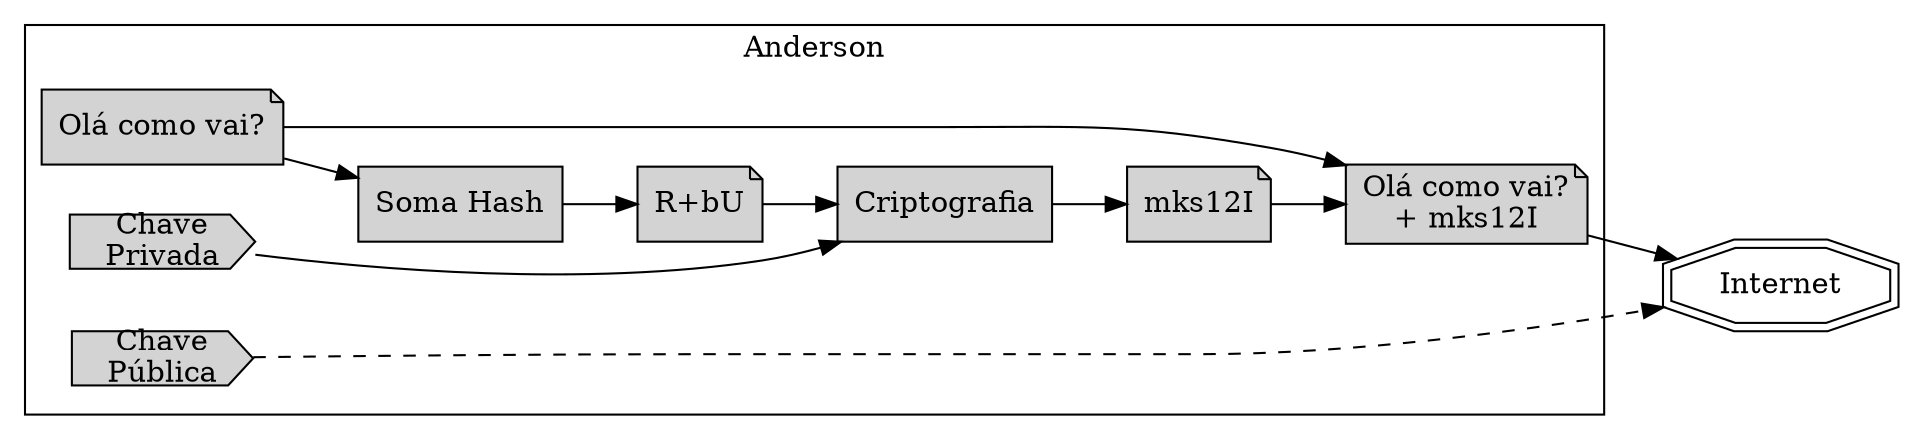 digraph G {
    rankdir="LR";
    resolution=300;

    subgraph cluster_john {
        node [style=filled];
        node [shape=note];
        msg[label="Olá como vai?"];
	    summsg[label="R+bU"];
	    encsum[label="mks12I"];
	    outmsg[label="Olá como vai?\n+ mks12I"];
        node [shape=box];
	    crypt[label="Criptografia"];
	    hash[label="Soma Hash"];

        //subgraph cluster_keys {
            node [shape=cds];
            keypvt[label="Chave\n  Privada  "];
            keypub[label="Chave\n  Pública  "];
            //keys [label="Chaves",shape=plaintext,style=solid];
        //}

        label="Anderson";
        color=black;
    }

    hash -> summsg -> crypt -> encsum -> outmsg -> net;
    msg -> hash;
    outmsg -> msg[dir=back];
    keypvt -> crypt[constraint=false];
    keypub -> net[style=dashed];

    net [shape=doubleoctagon,label="Internet"];
}

// vim: ts=4 sw=4 et
